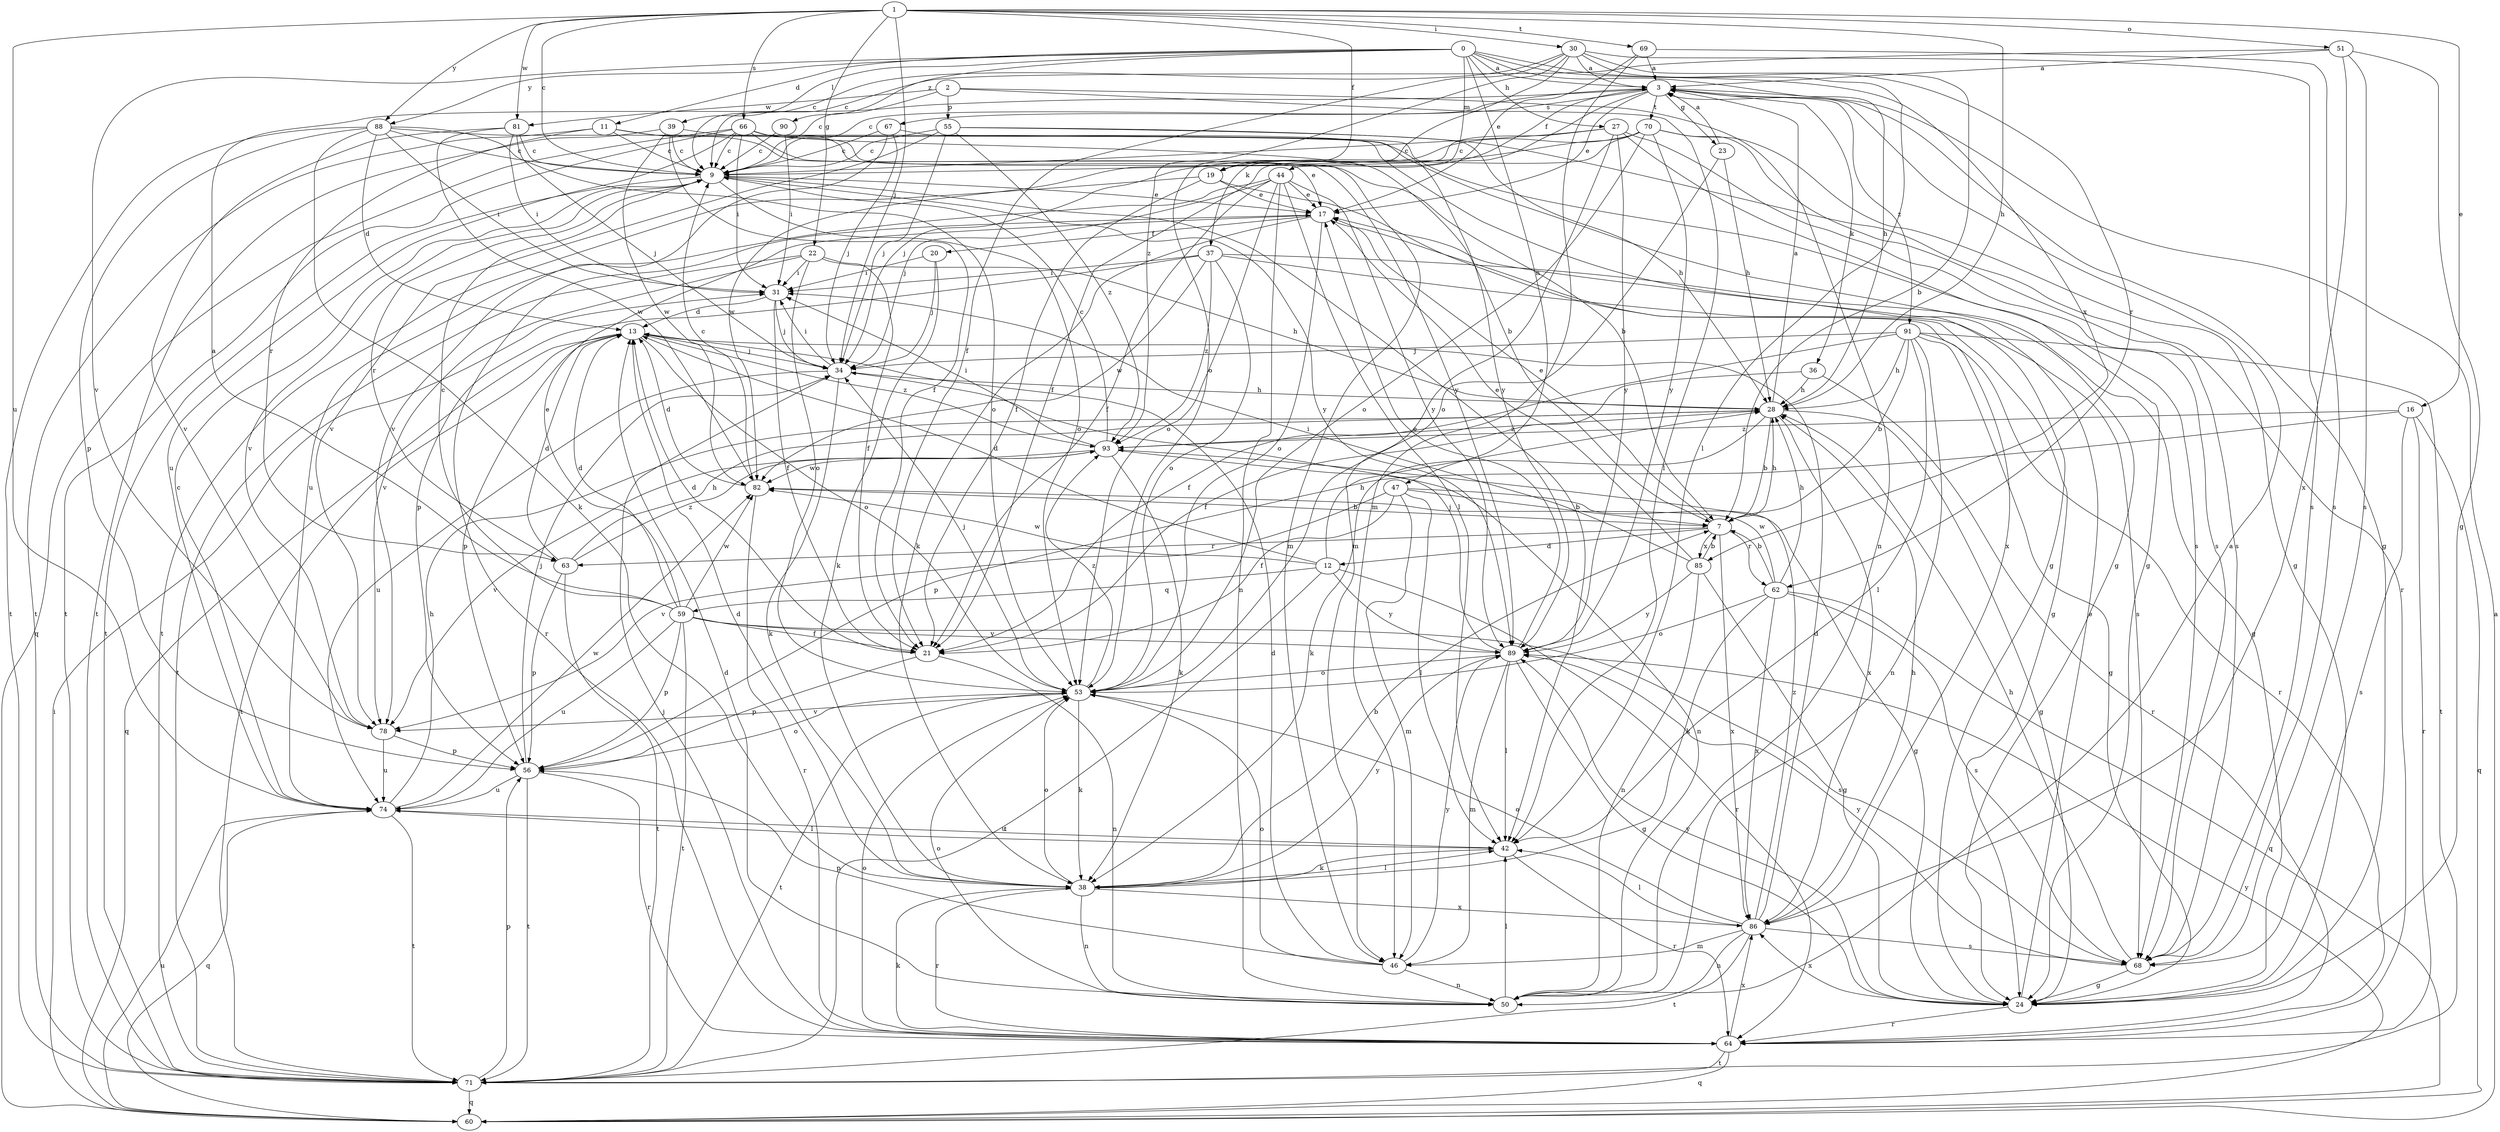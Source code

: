 strict digraph  {
0;
1;
2;
3;
7;
9;
11;
12;
13;
16;
17;
19;
20;
21;
22;
23;
24;
27;
28;
30;
31;
34;
36;
37;
38;
39;
42;
44;
46;
47;
50;
51;
53;
55;
56;
59;
60;
62;
63;
64;
66;
67;
68;
69;
70;
71;
74;
78;
81;
82;
85;
86;
88;
89;
90;
91;
93;
0 -> 3  [label=a];
0 -> 11  [label=d];
0 -> 27  [label=h];
0 -> 28  [label=h];
0 -> 39  [label=l];
0 -> 44  [label=m];
0 -> 47  [label=n];
0 -> 62  [label=r];
0 -> 78  [label=v];
0 -> 85  [label=x];
0 -> 88  [label=y];
0 -> 90  [label=z];
1 -> 9  [label=c];
1 -> 16  [label=e];
1 -> 19  [label=f];
1 -> 22  [label=g];
1 -> 28  [label=h];
1 -> 30  [label=i];
1 -> 34  [label=j];
1 -> 51  [label=o];
1 -> 66  [label=s];
1 -> 69  [label=t];
1 -> 74  [label=u];
1 -> 81  [label=w];
1 -> 88  [label=y];
2 -> 9  [label=c];
2 -> 42  [label=l];
2 -> 50  [label=n];
2 -> 55  [label=p];
2 -> 81  [label=w];
3 -> 9  [label=c];
3 -> 17  [label=e];
3 -> 19  [label=f];
3 -> 23  [label=g];
3 -> 24  [label=g];
3 -> 36  [label=k];
3 -> 37  [label=k];
3 -> 67  [label=s];
3 -> 70  [label=t];
3 -> 91  [label=z];
7 -> 12  [label=d];
7 -> 17  [label=e];
7 -> 28  [label=h];
7 -> 62  [label=r];
7 -> 63  [label=r];
7 -> 85  [label=x];
7 -> 86  [label=x];
9 -> 17  [label=e];
9 -> 42  [label=l];
9 -> 53  [label=o];
9 -> 63  [label=r];
9 -> 71  [label=t];
9 -> 78  [label=v];
9 -> 89  [label=y];
11 -> 7  [label=b];
11 -> 9  [label=c];
11 -> 63  [label=r];
11 -> 71  [label=t];
11 -> 89  [label=y];
12 -> 13  [label=d];
12 -> 28  [label=h];
12 -> 59  [label=q];
12 -> 64  [label=r];
12 -> 71  [label=t];
12 -> 82  [label=w];
12 -> 89  [label=y];
13 -> 34  [label=j];
13 -> 53  [label=o];
13 -> 56  [label=p];
13 -> 60  [label=q];
13 -> 71  [label=t];
13 -> 93  [label=z];
16 -> 56  [label=p];
16 -> 60  [label=q];
16 -> 64  [label=r];
16 -> 68  [label=s];
16 -> 93  [label=z];
17 -> 20  [label=f];
17 -> 24  [label=g];
17 -> 38  [label=k];
17 -> 53  [label=o];
17 -> 64  [label=r];
19 -> 17  [label=e];
19 -> 21  [label=f];
19 -> 71  [label=t];
19 -> 86  [label=x];
20 -> 31  [label=i];
20 -> 34  [label=j];
20 -> 38  [label=k];
21 -> 13  [label=d];
21 -> 50  [label=n];
21 -> 56  [label=p];
22 -> 21  [label=f];
22 -> 28  [label=h];
22 -> 31  [label=i];
22 -> 53  [label=o];
22 -> 71  [label=t];
22 -> 78  [label=v];
23 -> 3  [label=a];
23 -> 28  [label=h];
23 -> 53  [label=o];
24 -> 17  [label=e];
24 -> 64  [label=r];
24 -> 86  [label=x];
24 -> 89  [label=y];
27 -> 9  [label=c];
27 -> 24  [label=g];
27 -> 46  [label=m];
27 -> 68  [label=s];
27 -> 82  [label=w];
27 -> 89  [label=y];
28 -> 3  [label=a];
28 -> 7  [label=b];
28 -> 24  [label=g];
28 -> 38  [label=k];
28 -> 86  [label=x];
28 -> 93  [label=z];
30 -> 3  [label=a];
30 -> 7  [label=b];
30 -> 9  [label=c];
30 -> 21  [label=f];
30 -> 42  [label=l];
30 -> 53  [label=o];
30 -> 68  [label=s];
30 -> 93  [label=z];
31 -> 13  [label=d];
31 -> 21  [label=f];
31 -> 34  [label=j];
34 -> 28  [label=h];
34 -> 31  [label=i];
34 -> 38  [label=k];
34 -> 74  [label=u];
36 -> 21  [label=f];
36 -> 28  [label=h];
36 -> 64  [label=r];
37 -> 24  [label=g];
37 -> 31  [label=i];
37 -> 53  [label=o];
37 -> 56  [label=p];
37 -> 68  [label=s];
37 -> 82  [label=w];
37 -> 93  [label=z];
38 -> 7  [label=b];
38 -> 13  [label=d];
38 -> 42  [label=l];
38 -> 50  [label=n];
38 -> 53  [label=o];
38 -> 64  [label=r];
38 -> 86  [label=x];
38 -> 89  [label=y];
39 -> 9  [label=c];
39 -> 21  [label=f];
39 -> 24  [label=g];
39 -> 71  [label=t];
39 -> 82  [label=w];
42 -> 38  [label=k];
42 -> 64  [label=r];
42 -> 74  [label=u];
44 -> 17  [label=e];
44 -> 21  [label=f];
44 -> 34  [label=j];
44 -> 42  [label=l];
44 -> 50  [label=n];
44 -> 53  [label=o];
44 -> 74  [label=u];
44 -> 89  [label=y];
46 -> 13  [label=d];
46 -> 50  [label=n];
46 -> 53  [label=o];
46 -> 56  [label=p];
46 -> 89  [label=y];
47 -> 7  [label=b];
47 -> 21  [label=f];
47 -> 24  [label=g];
47 -> 42  [label=l];
47 -> 46  [label=m];
47 -> 78  [label=v];
50 -> 3  [label=a];
50 -> 13  [label=d];
50 -> 42  [label=l];
50 -> 53  [label=o];
51 -> 3  [label=a];
51 -> 9  [label=c];
51 -> 24  [label=g];
51 -> 68  [label=s];
51 -> 86  [label=x];
53 -> 34  [label=j];
53 -> 38  [label=k];
53 -> 71  [label=t];
53 -> 78  [label=v];
53 -> 93  [label=z];
55 -> 9  [label=c];
55 -> 28  [label=h];
55 -> 34  [label=j];
55 -> 64  [label=r];
55 -> 78  [label=v];
55 -> 93  [label=z];
56 -> 34  [label=j];
56 -> 53  [label=o];
56 -> 64  [label=r];
56 -> 71  [label=t];
56 -> 74  [label=u];
59 -> 3  [label=a];
59 -> 9  [label=c];
59 -> 13  [label=d];
59 -> 17  [label=e];
59 -> 21  [label=f];
59 -> 56  [label=p];
59 -> 68  [label=s];
59 -> 71  [label=t];
59 -> 74  [label=u];
59 -> 82  [label=w];
59 -> 89  [label=y];
60 -> 3  [label=a];
60 -> 31  [label=i];
60 -> 74  [label=u];
60 -> 89  [label=y];
62 -> 7  [label=b];
62 -> 28  [label=h];
62 -> 38  [label=k];
62 -> 53  [label=o];
62 -> 60  [label=q];
62 -> 68  [label=s];
62 -> 82  [label=w];
62 -> 86  [label=x];
63 -> 13  [label=d];
63 -> 28  [label=h];
63 -> 56  [label=p];
63 -> 71  [label=t];
63 -> 93  [label=z];
64 -> 34  [label=j];
64 -> 38  [label=k];
64 -> 53  [label=o];
64 -> 60  [label=q];
64 -> 71  [label=t];
64 -> 86  [label=x];
66 -> 7  [label=b];
66 -> 9  [label=c];
66 -> 17  [label=e];
66 -> 24  [label=g];
66 -> 31  [label=i];
66 -> 46  [label=m];
66 -> 60  [label=q];
66 -> 71  [label=t];
66 -> 74  [label=u];
67 -> 9  [label=c];
67 -> 34  [label=j];
67 -> 78  [label=v];
67 -> 89  [label=y];
68 -> 24  [label=g];
68 -> 28  [label=h];
68 -> 89  [label=y];
69 -> 3  [label=a];
69 -> 17  [label=e];
69 -> 46  [label=m];
69 -> 68  [label=s];
70 -> 9  [label=c];
70 -> 21  [label=f];
70 -> 24  [label=g];
70 -> 34  [label=j];
70 -> 53  [label=o];
70 -> 68  [label=s];
70 -> 89  [label=y];
71 -> 56  [label=p];
71 -> 60  [label=q];
74 -> 9  [label=c];
74 -> 28  [label=h];
74 -> 42  [label=l];
74 -> 60  [label=q];
74 -> 71  [label=t];
74 -> 82  [label=w];
78 -> 56  [label=p];
78 -> 74  [label=u];
81 -> 9  [label=c];
81 -> 31  [label=i];
81 -> 34  [label=j];
81 -> 78  [label=v];
81 -> 82  [label=w];
82 -> 7  [label=b];
82 -> 9  [label=c];
82 -> 13  [label=d];
82 -> 64  [label=r];
85 -> 7  [label=b];
85 -> 17  [label=e];
85 -> 24  [label=g];
85 -> 31  [label=i];
85 -> 50  [label=n];
85 -> 89  [label=y];
86 -> 13  [label=d];
86 -> 28  [label=h];
86 -> 42  [label=l];
86 -> 46  [label=m];
86 -> 50  [label=n];
86 -> 53  [label=o];
86 -> 68  [label=s];
86 -> 71  [label=t];
86 -> 93  [label=z];
88 -> 9  [label=c];
88 -> 13  [label=d];
88 -> 31  [label=i];
88 -> 38  [label=k];
88 -> 53  [label=o];
88 -> 56  [label=p];
88 -> 68  [label=s];
88 -> 71  [label=t];
89 -> 17  [label=e];
89 -> 24  [label=g];
89 -> 34  [label=j];
89 -> 42  [label=l];
89 -> 46  [label=m];
89 -> 53  [label=o];
90 -> 9  [label=c];
90 -> 31  [label=i];
91 -> 7  [label=b];
91 -> 21  [label=f];
91 -> 24  [label=g];
91 -> 28  [label=h];
91 -> 34  [label=j];
91 -> 42  [label=l];
91 -> 50  [label=n];
91 -> 64  [label=r];
91 -> 71  [label=t];
93 -> 9  [label=c];
93 -> 31  [label=i];
93 -> 38  [label=k];
93 -> 50  [label=n];
93 -> 78  [label=v];
93 -> 82  [label=w];
}
